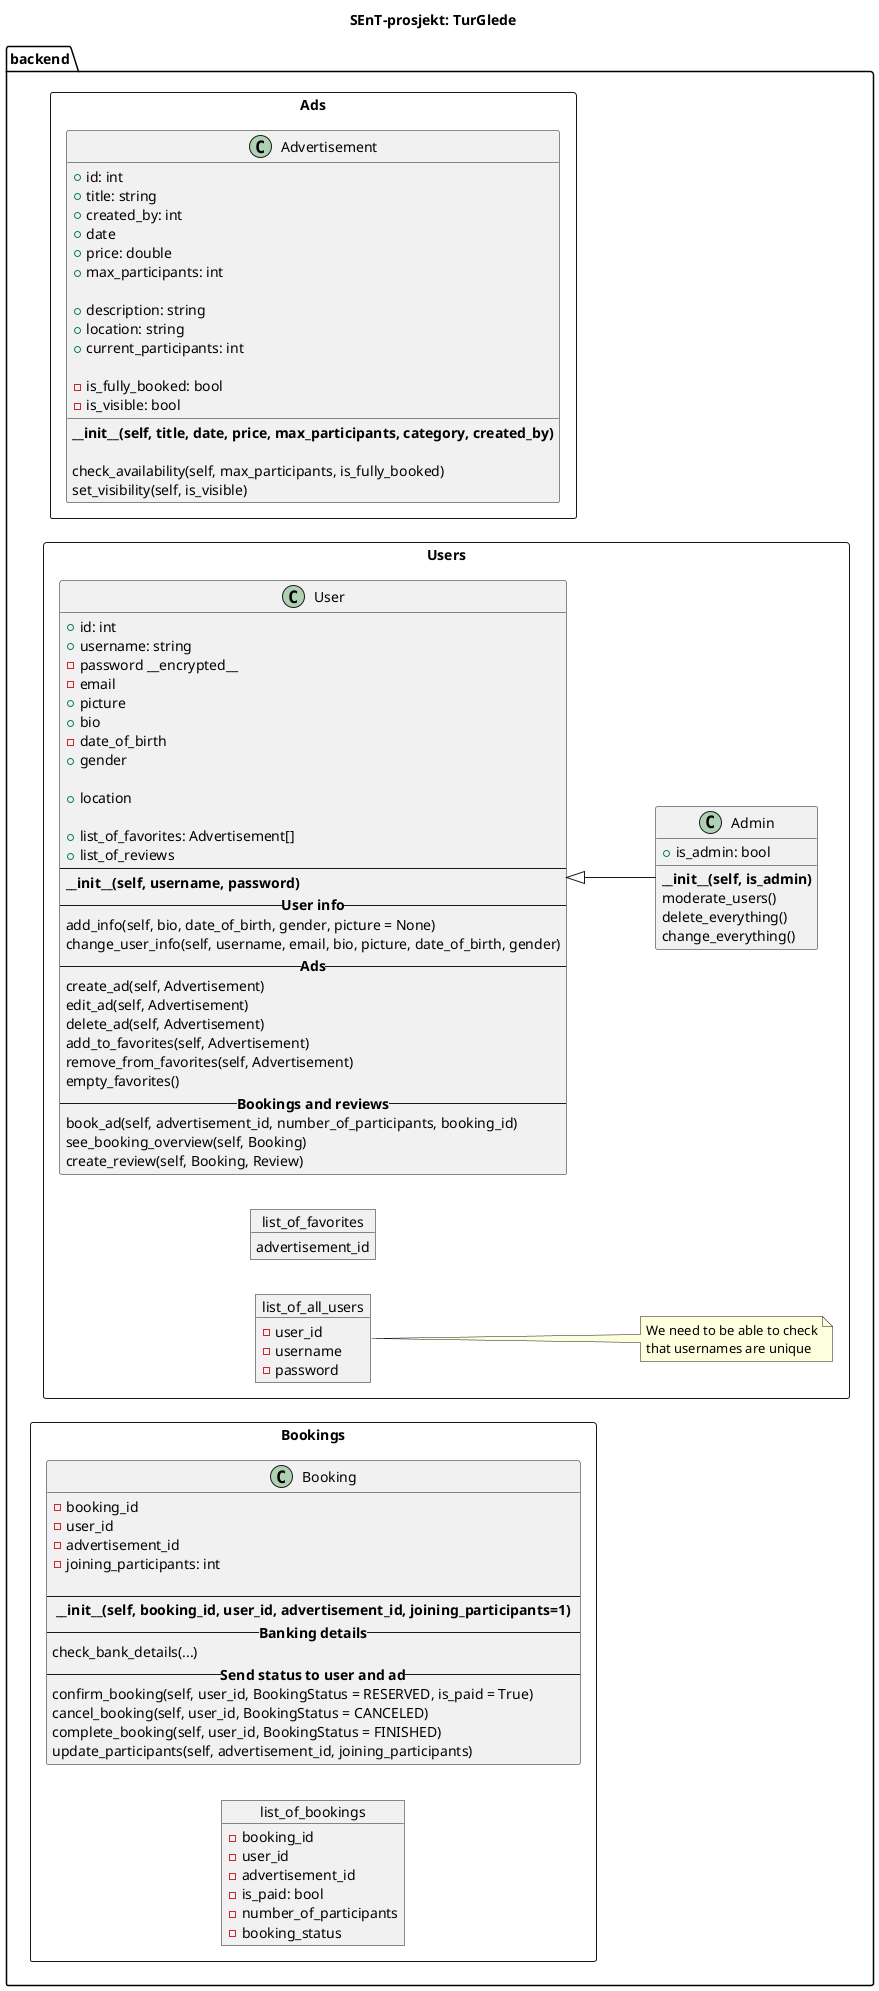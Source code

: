 @startuml
title SEnT-prosjekt: TurGlede
left to right direction

/'
class TestClass {
    - private
    # protected
    ~ private
    + public
    **obligatorisk** /'Vet ikke om det er konvensjonelt
    __init__(self, foo)
}
'/

/'
    Sjekk ut lars-erik/python-ubw-...
    Core
    Database
    Tester
    MVC-packages
    Model
        -Tour
        -User
        -Booking
    Controller
        -
    View

    Formålet er å kunne beholde en oversikt innad i gruppa for hvordan ting henger sammen
'/

package backend {
    package Ads <<Rectangle>>{
        class Advertisement {
            + id: int
            + title: string
            + created_by: int
            + date
            + price: double
            + max_participants: int

            + description: string
            + location: string
            + current_participants: int

            - is_fully_booked: bool
            - is_visible: bool

            **__init__(self, title, date, price, max_participants, category, created_by)**

            check_availability(self, max_participants, is_fully_booked)
            set_visibility(self, is_visible)
        }

    }

    package Users <<Rectangle>>{
        class User {
            + id: int
            + username: string
            - password __encrypted__
            - email
            + picture
            + bio
            - date_of_birth
            + gender

            + location

            + list_of_favorites: Advertisement[]
            + list_of_reviews
            --
            **__init__(self, username, password)**
            --**User info**--
                add_info(self, bio, date_of_birth, gender, picture = None)
                change_user_info(self, username, email, bio, picture, date_of_birth, gender)
            --**Ads**--
                create_ad(self, Advertisement)
                edit_ad(self, Advertisement)
                delete_ad(self, Advertisement)
                add_to_favorites(self, Advertisement)
                remove_from_favorites(self, Advertisement)
                empty_favorites()
            --**Bookings and reviews**--
                book_ad(self, advertisement_id, number_of_participants, booking_id) /'Number of participants blir manuelt registrert'/
                see_booking_overview(self, Booking) /'including history'/
                create_review(self, Booking, Review)
        }

        class Admin extends User {
            + is_admin: bool
            **__init__(self, is_admin)**
            moderate_users()
            delete_everything()
            change_everything()
        }

        object list_of_favorites{
            advertisement_id
        }

        object list_of_all_users{
            - user_id
            - username
            - password
        }

        note right of list_of_all_users
            We need to be able to check
            that usernames are unique
        end note
    }

    package Bookings <<Rectangle>> {

        class Booking {
            - booking_id
            - user_id
            - advertisement_id
            - joining_participants: int /'Set to default value 1'/

            --
            ** __init__(self, booking_id, user_id, advertisement_id, joining_participants=1) **
            --**Banking details**--
                check_bank_details(...)
            --**Send status to user and ad**--
                confirm_booking(self, user_id, BookingStatus = RESERVED, is_paid = True)
                cancel_booking(self, user_id, BookingStatus = CANCELED)
                complete_booking(self, user_id, BookingStatus = FINISHED)
                update_participants(self, advertisement_id, joining_participants)
        }

        object list_of_bookings{
            - booking_id
            - user_id
            - advertisement_id
            - is_paid: bool
            - number_of_participants
            - booking_status
        }

    }

 }

    'Connections, outdated'
    /'
    Advertisement::category -[#green]-> TourCategory
    Advertisement::difficulty -[#green]-> TourDifficulty
    Advertisement::created_by -[#green]-> User::id
    Advertisement::id <-[#green]-- Booking::advertisement_id

    User::id <-[#green]- Booking::user_id

    list_of_all_users -[#blue]-o User
    list_of_favorites::advertisement_id -[#blue]-o Advertisement::id

    Booking::booking_status --> BookingStatus
    '/
}
@enduml